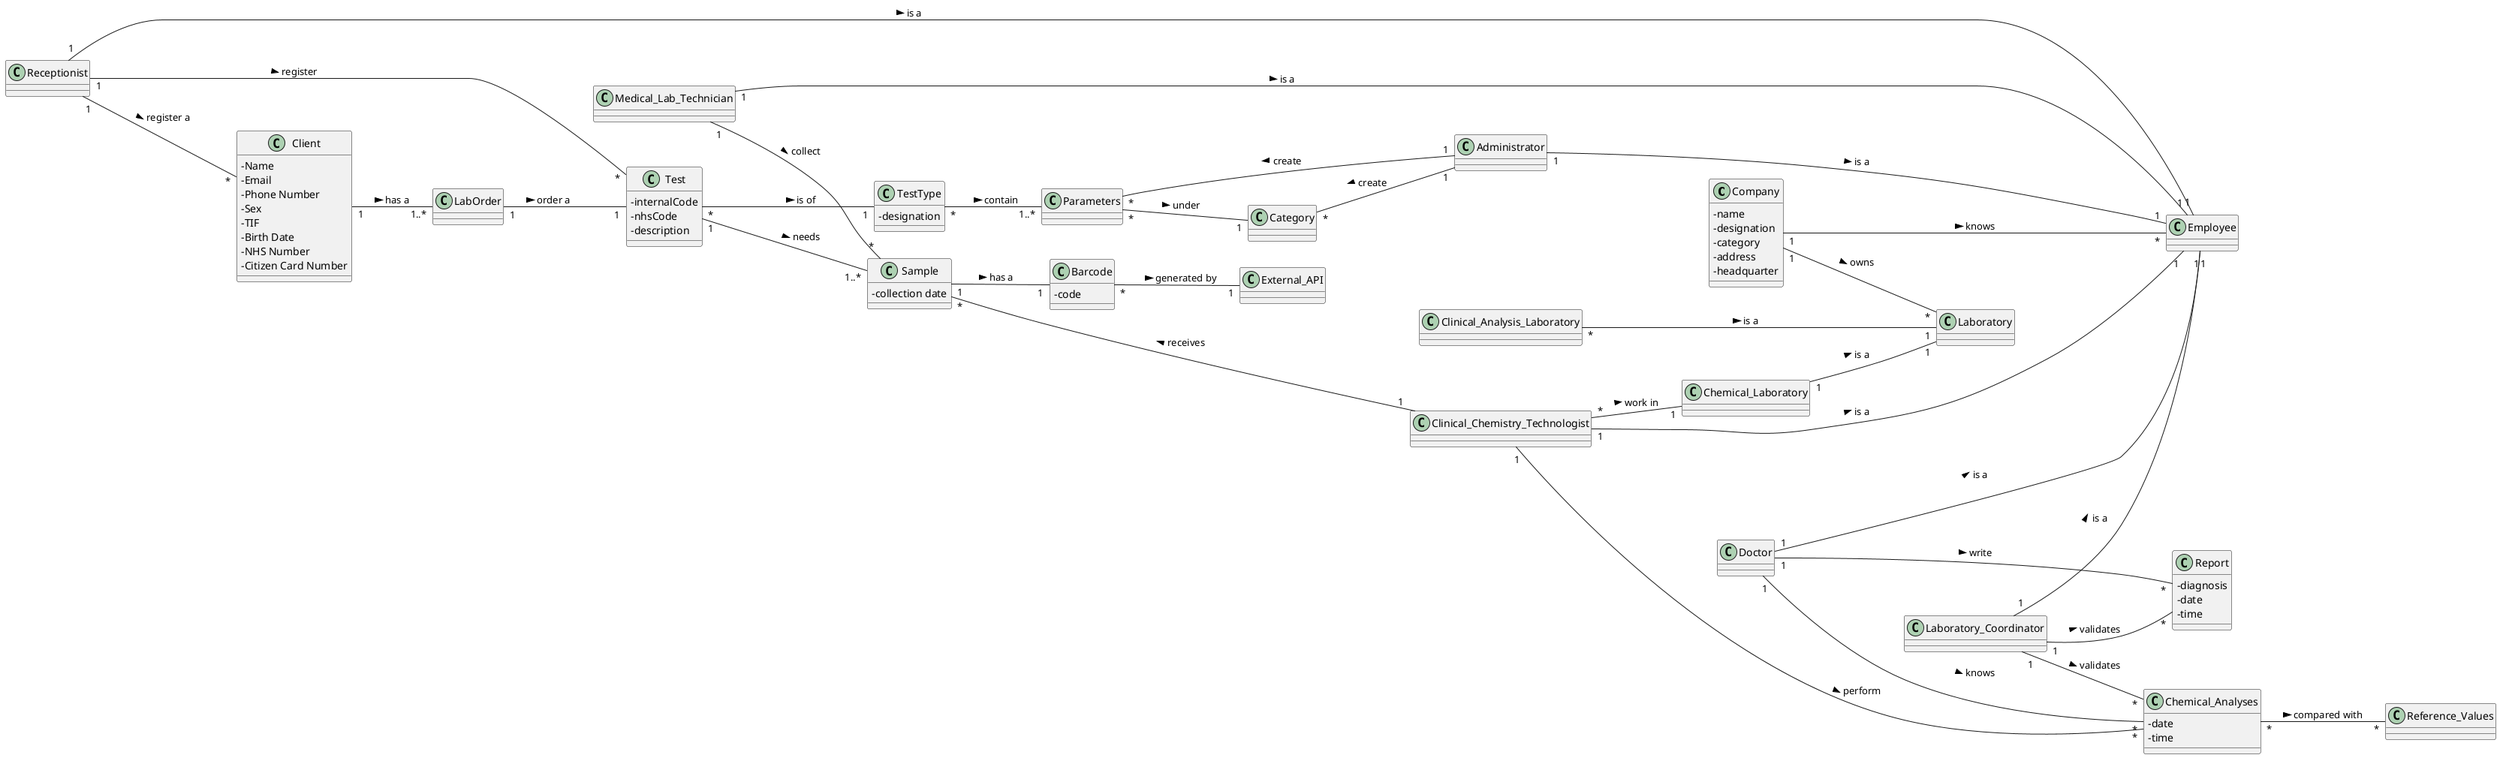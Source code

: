 @startuml
'https://plantuml.com/class-diagram
skinparam classAttributeIconSize 0
left to right direction
class Company
class Employee
class Clinical_Analysis_Laboratory
class Receptionist
class Test
class TestType
class Category
class Parameters
class Sample
class Medical_Lab_Technician
class Doctor
class Report
class Chemical_Analyses
class Chemical_Laboratory
class Clinical_Chemistry_Technologist
class LabOrder
class Client
class Laboratory_Coordinator
class Administrator
class Laboratory
class External_API
class Reference_Values
class Barcode

class Company{
-name
-designation
-category
-address
-headquarter
}
class Laboratory{
}
class Barcode{
-code
}

class Report{
-diagnosis
}

class Sample{
-collection date
}

class Test{
-internalCode
-nhsCode
-description

}
class TestType{
-designation
}

class Client{
 - Name
 - Email
 - Phone Number
 - Sex
 - TIF
 - Birth Date
 - NHS Number
 - Citizen Card Number

}
class Chemical_Analyses{
-date
-time
}
class Report{
-date
-time
}


Company "1"---"*" Employee : knows >
Company "1"--"*" Laboratory : owns >
Clinical_Analysis_Laboratory "*"---"1" Laboratory : is a >
Chemical_Laboratory "1"--"1" Laboratory : is a >
Receptionist "1"--"1" Employee : is a >
Laboratory_Coordinator "1"--"1" Employee : is a >
Medical_Lab_Technician "1"--"1" Employee : is a >
Administrator "1"--"1" Employee : is a >
Doctor "1"---"1" Employee : is a >
Clinical_Chemistry_Technologist "1"----"1" Employee : is a >
Receptionist "1"---"*" Client : register a >
Receptionist "1"-"*" Test : register >
Client "1"--"1..*" LabOrder : has a >
LabOrder "1"--"1" Test : order a >
Test "*"---"1" TestType : is of >
Test "1"---"1..*" Sample : needs >
Medical_Lab_Technician "1"---"*" Sample : collect >
Sample "*"----"1" Clinical_Chemistry_Technologist : < receives
Sample "1"--"1" Barcode : has a >
Barcode "*"--"1" External_API : generated by >
Clinical_Chemistry_Technologist "*"--"1" Chemical_Laboratory : work in >
Clinical_Chemistry_Technologist "1"--"*" Chemical_Analyses : perform >
TestType "*"--"1..*" Parameters : contain >
Parameters "*"--"1" Category : under >
Category "*"--"1" Administrator : < create
Parameters "*"---"1"Administrator : < create
Doctor "1"-"*" Chemical_Analyses : knows >
Doctor "1"---"*" Report : write >
Laboratory_Coordinator "1"--"*" Report : validates >
Laboratory_Coordinator "1"--"*" Chemical_Analyses : validates >
Chemical_Analyses "*"--"*" Reference_Values : compared with >





@enduml